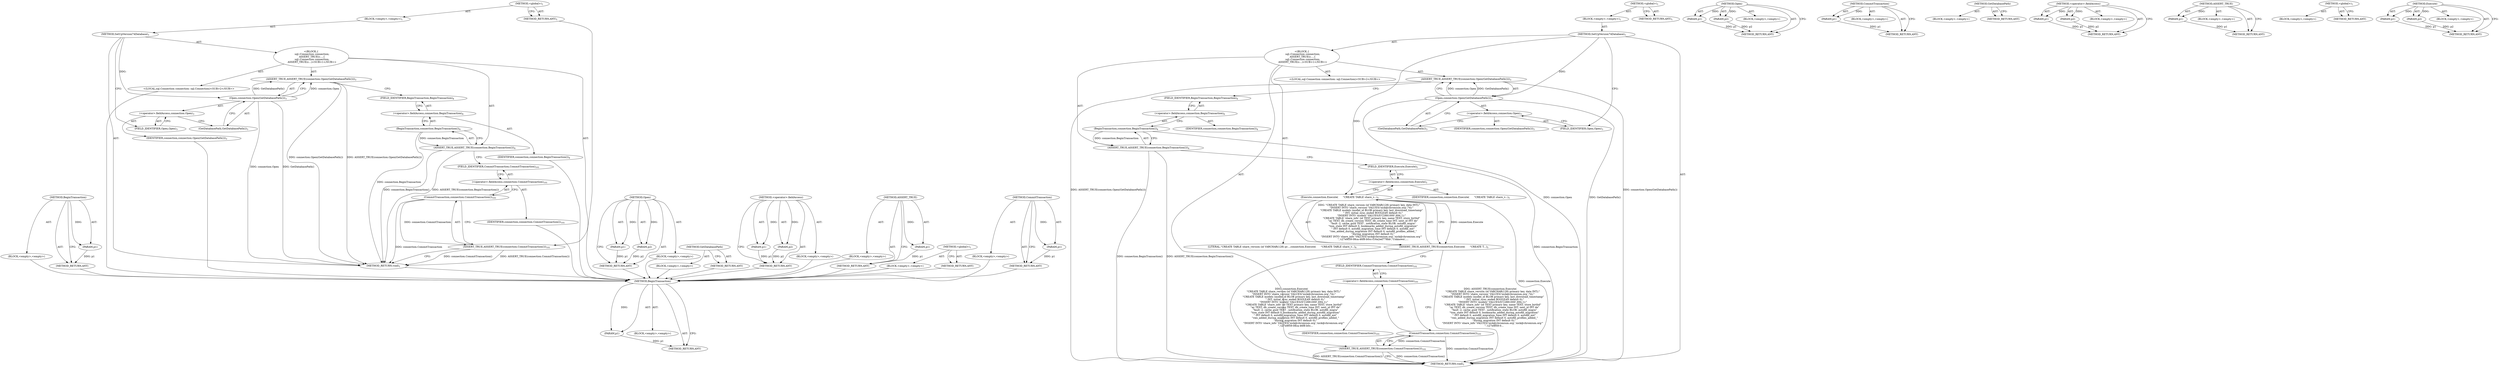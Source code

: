 digraph "Execute" {
vulnerable_61 [label=<(METHOD,BeginTransaction)>];
vulnerable_62 [label=<(PARAM,p1)>];
vulnerable_63 [label=<(BLOCK,&lt;empty&gt;,&lt;empty&gt;)>];
vulnerable_64 [label=<(METHOD_RETURN,ANY)>];
vulnerable_6 [label=<(METHOD,&lt;global&gt;)<SUB>1</SUB>>];
vulnerable_7 [label=<(BLOCK,&lt;empty&gt;,&lt;empty&gt;)<SUB>1</SUB>>];
vulnerable_8 [label=<(METHOD,SetUpVersion74Database)<SUB>1</SUB>>];
vulnerable_9 [label="<(BLOCK,{
  sql::Connection connection;
  ASSERT_TRUE(c...,{
  sql::Connection connection;
  ASSERT_TRUE(c...)<SUB>1</SUB>>"];
vulnerable_10 [label="<(LOCAL,sql.Connection connection: sql.Connection)<SUB>2</SUB>>"];
vulnerable_11 [label=<(ASSERT_TRUE,ASSERT_TRUE(connection.Open(GetDatabasePath())))<SUB>3</SUB>>];
vulnerable_12 [label=<(Open,connection.Open(GetDatabasePath()))<SUB>3</SUB>>];
vulnerable_13 [label=<(&lt;operator&gt;.fieldAccess,connection.Open)<SUB>3</SUB>>];
vulnerable_14 [label=<(IDENTIFIER,connection,connection.Open(GetDatabasePath()))<SUB>3</SUB>>];
vulnerable_15 [label=<(FIELD_IDENTIFIER,Open,Open)<SUB>3</SUB>>];
vulnerable_16 [label=<(GetDatabasePath,GetDatabasePath())<SUB>3</SUB>>];
vulnerable_17 [label=<(ASSERT_TRUE,ASSERT_TRUE(connection.BeginTransaction()))<SUB>4</SUB>>];
vulnerable_18 [label=<(BeginTransaction,connection.BeginTransaction())<SUB>4</SUB>>];
vulnerable_19 [label=<(&lt;operator&gt;.fieldAccess,connection.BeginTransaction)<SUB>4</SUB>>];
vulnerable_20 [label=<(IDENTIFIER,connection,connection.BeginTransaction())<SUB>4</SUB>>];
vulnerable_21 [label=<(FIELD_IDENTIFIER,BeginTransaction,BeginTransaction)<SUB>4</SUB>>];
vulnerable_22 [label=<(ASSERT_TRUE,ASSERT_TRUE(connection.CommitTransaction()))<SUB>101</SUB>>];
vulnerable_23 [label=<(CommitTransaction,connection.CommitTransaction())<SUB>101</SUB>>];
vulnerable_24 [label=<(&lt;operator&gt;.fieldAccess,connection.CommitTransaction)<SUB>101</SUB>>];
vulnerable_25 [label=<(IDENTIFIER,connection,connection.CommitTransaction())<SUB>101</SUB>>];
vulnerable_26 [label=<(FIELD_IDENTIFIER,CommitTransaction,CommitTransaction)<SUB>101</SUB>>];
vulnerable_27 [label=<(METHOD_RETURN,void)<SUB>1</SUB>>];
vulnerable_29 [label=<(METHOD_RETURN,ANY)<SUB>1</SUB>>];
vulnerable_48 [label=<(METHOD,Open)>];
vulnerable_49 [label=<(PARAM,p1)>];
vulnerable_50 [label=<(PARAM,p2)>];
vulnerable_51 [label=<(BLOCK,&lt;empty&gt;,&lt;empty&gt;)>];
vulnerable_52 [label=<(METHOD_RETURN,ANY)>];
vulnerable_58 [label=<(METHOD,GetDatabasePath)>];
vulnerable_59 [label=<(BLOCK,&lt;empty&gt;,&lt;empty&gt;)>];
vulnerable_60 [label=<(METHOD_RETURN,ANY)>];
vulnerable_53 [label=<(METHOD,&lt;operator&gt;.fieldAccess)>];
vulnerable_54 [label=<(PARAM,p1)>];
vulnerable_55 [label=<(PARAM,p2)>];
vulnerable_56 [label=<(BLOCK,&lt;empty&gt;,&lt;empty&gt;)>];
vulnerable_57 [label=<(METHOD_RETURN,ANY)>];
vulnerable_44 [label=<(METHOD,ASSERT_TRUE)>];
vulnerable_45 [label=<(PARAM,p1)>];
vulnerable_46 [label=<(BLOCK,&lt;empty&gt;,&lt;empty&gt;)>];
vulnerable_47 [label=<(METHOD_RETURN,ANY)>];
vulnerable_38 [label=<(METHOD,&lt;global&gt;)<SUB>1</SUB>>];
vulnerable_39 [label=<(BLOCK,&lt;empty&gt;,&lt;empty&gt;)>];
vulnerable_40 [label=<(METHOD_RETURN,ANY)>];
vulnerable_65 [label=<(METHOD,CommitTransaction)>];
vulnerable_66 [label=<(PARAM,p1)>];
vulnerable_67 [label=<(BLOCK,&lt;empty&gt;,&lt;empty&gt;)>];
vulnerable_68 [label=<(METHOD_RETURN,ANY)>];
fixed_69 [label=<(METHOD,BeginTransaction)>];
fixed_70 [label=<(PARAM,p1)>];
fixed_71 [label=<(BLOCK,&lt;empty&gt;,&lt;empty&gt;)>];
fixed_72 [label=<(METHOD_RETURN,ANY)>];
fixed_6 [label=<(METHOD,&lt;global&gt;)<SUB>1</SUB>>];
fixed_7 [label=<(BLOCK,&lt;empty&gt;,&lt;empty&gt;)<SUB>1</SUB>>];
fixed_8 [label=<(METHOD,SetUpVersion74Database)<SUB>1</SUB>>];
fixed_9 [label="<(BLOCK,{
  sql::Connection connection;
  ASSERT_TRUE(c...,{
  sql::Connection connection;
  ASSERT_TRUE(c...)<SUB>1</SUB>>"];
fixed_10 [label="<(LOCAL,sql.Connection connection: sql.Connection)<SUB>2</SUB>>"];
fixed_11 [label=<(ASSERT_TRUE,ASSERT_TRUE(connection.Open(GetDatabasePath())))<SUB>3</SUB>>];
fixed_12 [label=<(Open,connection.Open(GetDatabasePath()))<SUB>3</SUB>>];
fixed_13 [label=<(&lt;operator&gt;.fieldAccess,connection.Open)<SUB>3</SUB>>];
fixed_14 [label=<(IDENTIFIER,connection,connection.Open(GetDatabasePath()))<SUB>3</SUB>>];
fixed_15 [label=<(FIELD_IDENTIFIER,Open,Open)<SUB>3</SUB>>];
fixed_16 [label=<(GetDatabasePath,GetDatabasePath())<SUB>3</SUB>>];
fixed_17 [label=<(ASSERT_TRUE,ASSERT_TRUE(connection.BeginTransaction()))<SUB>4</SUB>>];
fixed_18 [label=<(BeginTransaction,connection.BeginTransaction())<SUB>4</SUB>>];
fixed_19 [label=<(&lt;operator&gt;.fieldAccess,connection.BeginTransaction)<SUB>4</SUB>>];
fixed_20 [label=<(IDENTIFIER,connection,connection.BeginTransaction())<SUB>4</SUB>>];
fixed_21 [label=<(FIELD_IDENTIFIER,BeginTransaction,BeginTransaction)<SUB>4</SUB>>];
fixed_22 [label=<(ASSERT_TRUE,ASSERT_TRUE(connection.Execute(
      &quot;CREATE T...)<SUB>5</SUB>>];
fixed_23 [label=<(Execute,connection.Execute(
      &quot;CREATE TABLE share_v...)<SUB>5</SUB>>];
fixed_24 [label=<(&lt;operator&gt;.fieldAccess,connection.Execute)<SUB>5</SUB>>];
fixed_25 [label=<(IDENTIFIER,connection,connection.Execute(
      &quot;CREATE TABLE share_v...)<SUB>5</SUB>>];
fixed_26 [label=<(FIELD_IDENTIFIER,Execute,Execute)<SUB>5</SUB>>];
fixed_27 [label=<(LITERAL,&quot;CREATE TABLE share_version (id VARCHAR(128) pr...,connection.Execute(
      &quot;CREATE TABLE share_v...)<SUB>6</SUB>>];
fixed_28 [label=<(ASSERT_TRUE,ASSERT_TRUE(connection.CommitTransaction()))<SUB>101</SUB>>];
fixed_29 [label=<(CommitTransaction,connection.CommitTransaction())<SUB>101</SUB>>];
fixed_30 [label=<(&lt;operator&gt;.fieldAccess,connection.CommitTransaction)<SUB>101</SUB>>];
fixed_31 [label=<(IDENTIFIER,connection,connection.CommitTransaction())<SUB>101</SUB>>];
fixed_32 [label=<(FIELD_IDENTIFIER,CommitTransaction,CommitTransaction)<SUB>101</SUB>>];
fixed_33 [label=<(METHOD_RETURN,void)<SUB>1</SUB>>];
fixed_35 [label=<(METHOD_RETURN,ANY)<SUB>1</SUB>>];
fixed_56 [label=<(METHOD,Open)>];
fixed_57 [label=<(PARAM,p1)>];
fixed_58 [label=<(PARAM,p2)>];
fixed_59 [label=<(BLOCK,&lt;empty&gt;,&lt;empty&gt;)>];
fixed_60 [label=<(METHOD_RETURN,ANY)>];
fixed_78 [label=<(METHOD,CommitTransaction)>];
fixed_79 [label=<(PARAM,p1)>];
fixed_80 [label=<(BLOCK,&lt;empty&gt;,&lt;empty&gt;)>];
fixed_81 [label=<(METHOD_RETURN,ANY)>];
fixed_66 [label=<(METHOD,GetDatabasePath)>];
fixed_67 [label=<(BLOCK,&lt;empty&gt;,&lt;empty&gt;)>];
fixed_68 [label=<(METHOD_RETURN,ANY)>];
fixed_61 [label=<(METHOD,&lt;operator&gt;.fieldAccess)>];
fixed_62 [label=<(PARAM,p1)>];
fixed_63 [label=<(PARAM,p2)>];
fixed_64 [label=<(BLOCK,&lt;empty&gt;,&lt;empty&gt;)>];
fixed_65 [label=<(METHOD_RETURN,ANY)>];
fixed_52 [label=<(METHOD,ASSERT_TRUE)>];
fixed_53 [label=<(PARAM,p1)>];
fixed_54 [label=<(BLOCK,&lt;empty&gt;,&lt;empty&gt;)>];
fixed_55 [label=<(METHOD_RETURN,ANY)>];
fixed_46 [label=<(METHOD,&lt;global&gt;)<SUB>1</SUB>>];
fixed_47 [label=<(BLOCK,&lt;empty&gt;,&lt;empty&gt;)>];
fixed_48 [label=<(METHOD_RETURN,ANY)>];
fixed_73 [label=<(METHOD,Execute)>];
fixed_74 [label=<(PARAM,p1)>];
fixed_75 [label=<(PARAM,p2)>];
fixed_76 [label=<(BLOCK,&lt;empty&gt;,&lt;empty&gt;)>];
fixed_77 [label=<(METHOD_RETURN,ANY)>];
vulnerable_61 -> vulnerable_62  [key=0, label="AST: "];
vulnerable_61 -> vulnerable_62  [key=1, label="DDG: "];
vulnerable_61 -> vulnerable_63  [key=0, label="AST: "];
vulnerable_61 -> vulnerable_64  [key=0, label="AST: "];
vulnerable_61 -> vulnerable_64  [key=1, label="CFG: "];
vulnerable_62 -> vulnerable_64  [key=0, label="DDG: p1"];
vulnerable_63 -> fixed_69  [key=0];
vulnerable_64 -> fixed_69  [key=0];
vulnerable_6 -> vulnerable_7  [key=0, label="AST: "];
vulnerable_6 -> vulnerable_29  [key=0, label="AST: "];
vulnerable_6 -> vulnerable_29  [key=1, label="CFG: "];
vulnerable_7 -> vulnerable_8  [key=0, label="AST: "];
vulnerable_8 -> vulnerable_9  [key=0, label="AST: "];
vulnerable_8 -> vulnerable_27  [key=0, label="AST: "];
vulnerable_8 -> vulnerable_15  [key=0, label="CFG: "];
vulnerable_8 -> vulnerable_12  [key=0, label="DDG: "];
vulnerable_9 -> vulnerable_10  [key=0, label="AST: "];
vulnerable_9 -> vulnerable_11  [key=0, label="AST: "];
vulnerable_9 -> vulnerable_17  [key=0, label="AST: "];
vulnerable_9 -> vulnerable_22  [key=0, label="AST: "];
vulnerable_10 -> fixed_69  [key=0];
vulnerable_11 -> vulnerable_12  [key=0, label="AST: "];
vulnerable_11 -> vulnerable_21  [key=0, label="CFG: "];
vulnerable_11 -> vulnerable_27  [key=0, label="DDG: connection.Open(GetDatabasePath())"];
vulnerable_11 -> vulnerable_27  [key=1, label="DDG: ASSERT_TRUE(connection.Open(GetDatabasePath()))"];
vulnerable_12 -> vulnerable_13  [key=0, label="AST: "];
vulnerable_12 -> vulnerable_16  [key=0, label="AST: "];
vulnerable_12 -> vulnerable_11  [key=0, label="CFG: "];
vulnerable_12 -> vulnerable_11  [key=1, label="DDG: connection.Open"];
vulnerable_12 -> vulnerable_11  [key=2, label="DDG: GetDatabasePath()"];
vulnerable_12 -> vulnerable_27  [key=0, label="DDG: connection.Open"];
vulnerable_12 -> vulnerable_27  [key=1, label="DDG: GetDatabasePath()"];
vulnerable_13 -> vulnerable_14  [key=0, label="AST: "];
vulnerable_13 -> vulnerable_15  [key=0, label="AST: "];
vulnerable_13 -> vulnerable_16  [key=0, label="CFG: "];
vulnerable_14 -> fixed_69  [key=0];
vulnerable_15 -> vulnerable_13  [key=0, label="CFG: "];
vulnerable_16 -> vulnerable_12  [key=0, label="CFG: "];
vulnerable_17 -> vulnerable_18  [key=0, label="AST: "];
vulnerable_17 -> vulnerable_26  [key=0, label="CFG: "];
vulnerable_17 -> vulnerable_27  [key=0, label="DDG: connection.BeginTransaction()"];
vulnerable_17 -> vulnerable_27  [key=1, label="DDG: ASSERT_TRUE(connection.BeginTransaction())"];
vulnerable_18 -> vulnerable_19  [key=0, label="AST: "];
vulnerable_18 -> vulnerable_17  [key=0, label="CFG: "];
vulnerable_18 -> vulnerable_17  [key=1, label="DDG: connection.BeginTransaction"];
vulnerable_18 -> vulnerable_27  [key=0, label="DDG: connection.BeginTransaction"];
vulnerable_19 -> vulnerable_20  [key=0, label="AST: "];
vulnerable_19 -> vulnerable_21  [key=0, label="AST: "];
vulnerable_19 -> vulnerable_18  [key=0, label="CFG: "];
vulnerable_20 -> fixed_69  [key=0];
vulnerable_21 -> vulnerable_19  [key=0, label="CFG: "];
vulnerable_22 -> vulnerable_23  [key=0, label="AST: "];
vulnerable_22 -> vulnerable_27  [key=0, label="CFG: "];
vulnerable_22 -> vulnerable_27  [key=1, label="DDG: connection.CommitTransaction()"];
vulnerable_22 -> vulnerable_27  [key=2, label="DDG: ASSERT_TRUE(connection.CommitTransaction())"];
vulnerable_23 -> vulnerable_24  [key=0, label="AST: "];
vulnerable_23 -> vulnerable_22  [key=0, label="CFG: "];
vulnerable_23 -> vulnerable_22  [key=1, label="DDG: connection.CommitTransaction"];
vulnerable_23 -> vulnerable_27  [key=0, label="DDG: connection.CommitTransaction"];
vulnerable_24 -> vulnerable_25  [key=0, label="AST: "];
vulnerable_24 -> vulnerable_26  [key=0, label="AST: "];
vulnerable_24 -> vulnerable_23  [key=0, label="CFG: "];
vulnerable_25 -> fixed_69  [key=0];
vulnerable_26 -> vulnerable_24  [key=0, label="CFG: "];
vulnerable_27 -> fixed_69  [key=0];
vulnerable_29 -> fixed_69  [key=0];
vulnerable_48 -> vulnerable_49  [key=0, label="AST: "];
vulnerable_48 -> vulnerable_49  [key=1, label="DDG: "];
vulnerable_48 -> vulnerable_51  [key=0, label="AST: "];
vulnerable_48 -> vulnerable_50  [key=0, label="AST: "];
vulnerable_48 -> vulnerable_50  [key=1, label="DDG: "];
vulnerable_48 -> vulnerable_52  [key=0, label="AST: "];
vulnerable_48 -> vulnerable_52  [key=1, label="CFG: "];
vulnerable_49 -> vulnerable_52  [key=0, label="DDG: p1"];
vulnerable_50 -> vulnerable_52  [key=0, label="DDG: p2"];
vulnerable_51 -> fixed_69  [key=0];
vulnerable_52 -> fixed_69  [key=0];
vulnerable_58 -> vulnerable_59  [key=0, label="AST: "];
vulnerable_58 -> vulnerable_60  [key=0, label="AST: "];
vulnerable_58 -> vulnerable_60  [key=1, label="CFG: "];
vulnerable_59 -> fixed_69  [key=0];
vulnerable_60 -> fixed_69  [key=0];
vulnerable_53 -> vulnerable_54  [key=0, label="AST: "];
vulnerable_53 -> vulnerable_54  [key=1, label="DDG: "];
vulnerable_53 -> vulnerable_56  [key=0, label="AST: "];
vulnerable_53 -> vulnerable_55  [key=0, label="AST: "];
vulnerable_53 -> vulnerable_55  [key=1, label="DDG: "];
vulnerable_53 -> vulnerable_57  [key=0, label="AST: "];
vulnerable_53 -> vulnerable_57  [key=1, label="CFG: "];
vulnerable_54 -> vulnerable_57  [key=0, label="DDG: p1"];
vulnerable_55 -> vulnerable_57  [key=0, label="DDG: p2"];
vulnerable_56 -> fixed_69  [key=0];
vulnerable_57 -> fixed_69  [key=0];
vulnerable_44 -> vulnerable_45  [key=0, label="AST: "];
vulnerable_44 -> vulnerable_45  [key=1, label="DDG: "];
vulnerable_44 -> vulnerable_46  [key=0, label="AST: "];
vulnerable_44 -> vulnerable_47  [key=0, label="AST: "];
vulnerable_44 -> vulnerable_47  [key=1, label="CFG: "];
vulnerable_45 -> vulnerable_47  [key=0, label="DDG: p1"];
vulnerable_46 -> fixed_69  [key=0];
vulnerable_47 -> fixed_69  [key=0];
vulnerable_38 -> vulnerable_39  [key=0, label="AST: "];
vulnerable_38 -> vulnerable_40  [key=0, label="AST: "];
vulnerable_38 -> vulnerable_40  [key=1, label="CFG: "];
vulnerable_39 -> fixed_69  [key=0];
vulnerable_40 -> fixed_69  [key=0];
vulnerable_65 -> vulnerable_66  [key=0, label="AST: "];
vulnerable_65 -> vulnerable_66  [key=1, label="DDG: "];
vulnerable_65 -> vulnerable_67  [key=0, label="AST: "];
vulnerable_65 -> vulnerable_68  [key=0, label="AST: "];
vulnerable_65 -> vulnerable_68  [key=1, label="CFG: "];
vulnerable_66 -> vulnerable_68  [key=0, label="DDG: p1"];
vulnerable_67 -> fixed_69  [key=0];
vulnerable_68 -> fixed_69  [key=0];
fixed_69 -> fixed_70  [key=0, label="AST: "];
fixed_69 -> fixed_70  [key=1, label="DDG: "];
fixed_69 -> fixed_71  [key=0, label="AST: "];
fixed_69 -> fixed_72  [key=0, label="AST: "];
fixed_69 -> fixed_72  [key=1, label="CFG: "];
fixed_70 -> fixed_72  [key=0, label="DDG: p1"];
fixed_6 -> fixed_7  [key=0, label="AST: "];
fixed_6 -> fixed_35  [key=0, label="AST: "];
fixed_6 -> fixed_35  [key=1, label="CFG: "];
fixed_7 -> fixed_8  [key=0, label="AST: "];
fixed_8 -> fixed_9  [key=0, label="AST: "];
fixed_8 -> fixed_33  [key=0, label="AST: "];
fixed_8 -> fixed_15  [key=0, label="CFG: "];
fixed_8 -> fixed_12  [key=0, label="DDG: "];
fixed_8 -> fixed_23  [key=0, label="DDG: "];
fixed_9 -> fixed_10  [key=0, label="AST: "];
fixed_9 -> fixed_11  [key=0, label="AST: "];
fixed_9 -> fixed_17  [key=0, label="AST: "];
fixed_9 -> fixed_22  [key=0, label="AST: "];
fixed_9 -> fixed_28  [key=0, label="AST: "];
fixed_11 -> fixed_12  [key=0, label="AST: "];
fixed_11 -> fixed_21  [key=0, label="CFG: "];
fixed_11 -> fixed_33  [key=0, label="DDG: connection.Open(GetDatabasePath())"];
fixed_11 -> fixed_33  [key=1, label="DDG: ASSERT_TRUE(connection.Open(GetDatabasePath()))"];
fixed_12 -> fixed_13  [key=0, label="AST: "];
fixed_12 -> fixed_16  [key=0, label="AST: "];
fixed_12 -> fixed_11  [key=0, label="CFG: "];
fixed_12 -> fixed_11  [key=1, label="DDG: connection.Open"];
fixed_12 -> fixed_11  [key=2, label="DDG: GetDatabasePath()"];
fixed_12 -> fixed_33  [key=0, label="DDG: connection.Open"];
fixed_12 -> fixed_33  [key=1, label="DDG: GetDatabasePath()"];
fixed_13 -> fixed_14  [key=0, label="AST: "];
fixed_13 -> fixed_15  [key=0, label="AST: "];
fixed_13 -> fixed_16  [key=0, label="CFG: "];
fixed_15 -> fixed_13  [key=0, label="CFG: "];
fixed_16 -> fixed_12  [key=0, label="CFG: "];
fixed_17 -> fixed_18  [key=0, label="AST: "];
fixed_17 -> fixed_26  [key=0, label="CFG: "];
fixed_17 -> fixed_33  [key=0, label="DDG: connection.BeginTransaction()"];
fixed_17 -> fixed_33  [key=1, label="DDG: ASSERT_TRUE(connection.BeginTransaction())"];
fixed_18 -> fixed_19  [key=0, label="AST: "];
fixed_18 -> fixed_17  [key=0, label="CFG: "];
fixed_18 -> fixed_17  [key=1, label="DDG: connection.BeginTransaction"];
fixed_18 -> fixed_33  [key=0, label="DDG: connection.BeginTransaction"];
fixed_19 -> fixed_20  [key=0, label="AST: "];
fixed_19 -> fixed_21  [key=0, label="AST: "];
fixed_19 -> fixed_18  [key=0, label="CFG: "];
fixed_21 -> fixed_19  [key=0, label="CFG: "];
fixed_22 -> fixed_23  [key=0, label="AST: "];
fixed_22 -> fixed_32  [key=0, label="CFG: "];
fixed_22 -> fixed_33  [key=0, label="DDG: connection.Execute(
      &quot;CREATE TABLE share_version (id VARCHAR(128) primary key, data INT);&quot;
      &quot;INSERT INTO 'share_version' VALUES('nick@chromium.org',74);&quot;
      &quot;CREATE TABLE models (model_id BLOB primary key, last_download_timestamp&quot;
          &quot; INT, initial_sync_ended BOOLEAN default 0);&quot;
      &quot;INSERT INTO 'models' VALUES(X'C2881000',694,1);&quot;
      &quot;CREATE TABLE 'share_info' (id TEXT primary key, name TEXT, store_birthd&quot;
          &quot;ay TEXT, db_create_version TEXT, db_create_time INT, next_id INT de&quot;
          &quot;fault -2, cache_guid TEXT , notification_state BLOB, autofill_migra&quot;
          &quot;tion_state INT default 0, bookmarks_added_during_autofill_migration&quot;
          &quot; INT default 0, autofill_migration_time INT default 0, autofill_ent&quot;
          &quot;ries_added_during_migration INT default 0, autofill_profiles_added_&quot;
          &quot;during_migration INT default 0);&quot;
      &quot;INSERT INTO 'share_info' VALUES('nick@chromium.org','nick@chromium.org'&quot;
          &quot;,'c27e9f59-08ca-46f8-b0c..."];
fixed_22 -> fixed_33  [key=1, label="DDG: ASSERT_TRUE(connection.Execute(
      &quot;CREATE TABLE share_version (id VARCHAR(128) primary key, data INT);&quot;
      &quot;INSERT INTO 'share_version' VALUES('nick@chromium.org',74);&quot;
      &quot;CREATE TABLE models (model_id BLOB primary key, last_download_timestamp&quot;
          &quot; INT, initial_sync_ended BOOLEAN default 0);&quot;
      &quot;INSERT INTO 'models' VALUES(X'C2881000',694,1);&quot;
      &quot;CREATE TABLE 'share_info' (id TEXT primary key, name TEXT, store_birthd&quot;
          &quot;ay TEXT, db_create_version TEXT, db_create_time INT, next_id INT de&quot;
          &quot;fault -2, cache_guid TEXT , notification_state BLOB, autofill_migra&quot;
          &quot;tion_state INT default 0, bookmarks_added_during_autofill_migration&quot;
          &quot; INT default 0, autofill_migration_time INT default 0, autofill_ent&quot;
          &quot;ries_added_during_migration INT default 0, autofill_profiles_added_&quot;
          &quot;during_migration INT default 0);&quot;
      &quot;INSERT INTO 'share_info' VALUES('nick@chromium.org','nick@chromium.org'&quot;
          &quot;,'c27e9f59-0..."];
fixed_23 -> fixed_24  [key=0, label="AST: "];
fixed_23 -> fixed_27  [key=0, label="AST: "];
fixed_23 -> fixed_22  [key=0, label="CFG: "];
fixed_23 -> fixed_22  [key=1, label="DDG: connection.Execute"];
fixed_23 -> fixed_22  [key=2, label="DDG: &quot;CREATE TABLE share_version (id VARCHAR(128) primary key, data INT);&quot;
      &quot;INSERT INTO 'share_version' VALUES('nick@chromium.org',74);&quot;
      &quot;CREATE TABLE models (model_id BLOB primary key, last_download_timestamp&quot;
          &quot; INT, initial_sync_ended BOOLEAN default 0);&quot;
      &quot;INSERT INTO 'models' VALUES(X'C2881000',694,1);&quot;
      &quot;CREATE TABLE 'share_info' (id TEXT primary key, name TEXT, store_birthd&quot;
          &quot;ay TEXT, db_create_version TEXT, db_create_time INT, next_id INT de&quot;
          &quot;fault -2, cache_guid TEXT , notification_state BLOB, autofill_migra&quot;
          &quot;tion_state INT default 0, bookmarks_added_during_autofill_migration&quot;
          &quot; INT default 0, autofill_migration_time INT default 0, autofill_ent&quot;
          &quot;ries_added_during_migration INT default 0, autofill_profiles_added_&quot;
          &quot;during_migration INT default 0);&quot;
      &quot;INSERT INTO 'share_info' VALUES('nick@chromium.org','nick@chromium.org'&quot;
          &quot;,'c27e9f59-08ca-46f8-b0cc-f16a2ed778bb','Unknown',..."];
fixed_23 -> fixed_33  [key=0, label="DDG: connection.Execute"];
fixed_24 -> fixed_25  [key=0, label="AST: "];
fixed_24 -> fixed_26  [key=0, label="AST: "];
fixed_24 -> fixed_23  [key=0, label="CFG: "];
fixed_26 -> fixed_24  [key=0, label="CFG: "];
fixed_28 -> fixed_29  [key=0, label="AST: "];
fixed_28 -> fixed_33  [key=0, label="CFG: "];
fixed_28 -> fixed_33  [key=1, label="DDG: connection.CommitTransaction()"];
fixed_28 -> fixed_33  [key=2, label="DDG: ASSERT_TRUE(connection.CommitTransaction())"];
fixed_29 -> fixed_30  [key=0, label="AST: "];
fixed_29 -> fixed_28  [key=0, label="CFG: "];
fixed_29 -> fixed_28  [key=1, label="DDG: connection.CommitTransaction"];
fixed_29 -> fixed_33  [key=0, label="DDG: connection.CommitTransaction"];
fixed_30 -> fixed_31  [key=0, label="AST: "];
fixed_30 -> fixed_32  [key=0, label="AST: "];
fixed_30 -> fixed_29  [key=0, label="CFG: "];
fixed_32 -> fixed_30  [key=0, label="CFG: "];
fixed_56 -> fixed_57  [key=0, label="AST: "];
fixed_56 -> fixed_57  [key=1, label="DDG: "];
fixed_56 -> fixed_59  [key=0, label="AST: "];
fixed_56 -> fixed_58  [key=0, label="AST: "];
fixed_56 -> fixed_58  [key=1, label="DDG: "];
fixed_56 -> fixed_60  [key=0, label="AST: "];
fixed_56 -> fixed_60  [key=1, label="CFG: "];
fixed_57 -> fixed_60  [key=0, label="DDG: p1"];
fixed_58 -> fixed_60  [key=0, label="DDG: p2"];
fixed_78 -> fixed_79  [key=0, label="AST: "];
fixed_78 -> fixed_79  [key=1, label="DDG: "];
fixed_78 -> fixed_80  [key=0, label="AST: "];
fixed_78 -> fixed_81  [key=0, label="AST: "];
fixed_78 -> fixed_81  [key=1, label="CFG: "];
fixed_79 -> fixed_81  [key=0, label="DDG: p1"];
fixed_66 -> fixed_67  [key=0, label="AST: "];
fixed_66 -> fixed_68  [key=0, label="AST: "];
fixed_66 -> fixed_68  [key=1, label="CFG: "];
fixed_61 -> fixed_62  [key=0, label="AST: "];
fixed_61 -> fixed_62  [key=1, label="DDG: "];
fixed_61 -> fixed_64  [key=0, label="AST: "];
fixed_61 -> fixed_63  [key=0, label="AST: "];
fixed_61 -> fixed_63  [key=1, label="DDG: "];
fixed_61 -> fixed_65  [key=0, label="AST: "];
fixed_61 -> fixed_65  [key=1, label="CFG: "];
fixed_62 -> fixed_65  [key=0, label="DDG: p1"];
fixed_63 -> fixed_65  [key=0, label="DDG: p2"];
fixed_52 -> fixed_53  [key=0, label="AST: "];
fixed_52 -> fixed_53  [key=1, label="DDG: "];
fixed_52 -> fixed_54  [key=0, label="AST: "];
fixed_52 -> fixed_55  [key=0, label="AST: "];
fixed_52 -> fixed_55  [key=1, label="CFG: "];
fixed_53 -> fixed_55  [key=0, label="DDG: p1"];
fixed_46 -> fixed_47  [key=0, label="AST: "];
fixed_46 -> fixed_48  [key=0, label="AST: "];
fixed_46 -> fixed_48  [key=1, label="CFG: "];
fixed_73 -> fixed_74  [key=0, label="AST: "];
fixed_73 -> fixed_74  [key=1, label="DDG: "];
fixed_73 -> fixed_76  [key=0, label="AST: "];
fixed_73 -> fixed_75  [key=0, label="AST: "];
fixed_73 -> fixed_75  [key=1, label="DDG: "];
fixed_73 -> fixed_77  [key=0, label="AST: "];
fixed_73 -> fixed_77  [key=1, label="CFG: "];
fixed_74 -> fixed_77  [key=0, label="DDG: p1"];
fixed_75 -> fixed_77  [key=0, label="DDG: p2"];
}
